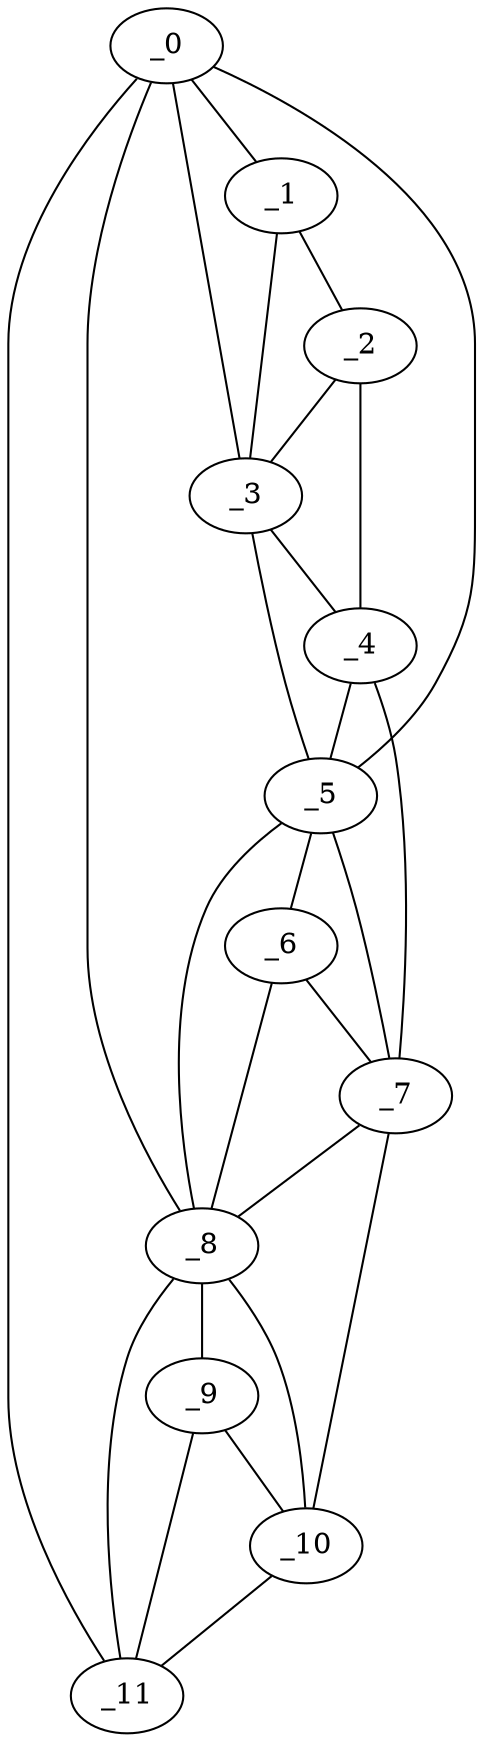 graph "obj85__225.gxl" {
	_0	 [x=3,
		y=81];
	_1	 [x=5,
		y=73];
	_0 -- _1	 [valence=1];
	_3	 [x=59,
		y=51];
	_0 -- _3	 [valence=1];
	_5	 [x=73,
		y=53];
	_0 -- _5	 [valence=2];
	_8	 [x=101,
		y=65];
	_0 -- _8	 [valence=2];
	_11	 [x=126,
		y=94];
	_0 -- _11	 [valence=1];
	_2	 [x=38,
		y=32];
	_1 -- _2	 [valence=1];
	_1 -- _3	 [valence=2];
	_2 -- _3	 [valence=2];
	_4	 [x=63,
		y=22];
	_2 -- _4	 [valence=1];
	_3 -- _4	 [valence=2];
	_3 -- _5	 [valence=2];
	_4 -- _5	 [valence=2];
	_7	 [x=91,
		y=36];
	_4 -- _7	 [valence=1];
	_6	 [x=90,
		y=46];
	_5 -- _6	 [valence=2];
	_5 -- _7	 [valence=2];
	_5 -- _8	 [valence=2];
	_6 -- _7	 [valence=1];
	_6 -- _8	 [valence=2];
	_7 -- _8	 [valence=2];
	_10	 [x=126,
		y=78];
	_7 -- _10	 [valence=1];
	_9	 [x=124,
		y=89];
	_8 -- _9	 [valence=2];
	_8 -- _10	 [valence=1];
	_8 -- _11	 [valence=2];
	_9 -- _10	 [valence=2];
	_9 -- _11	 [valence=1];
	_10 -- _11	 [valence=1];
}

